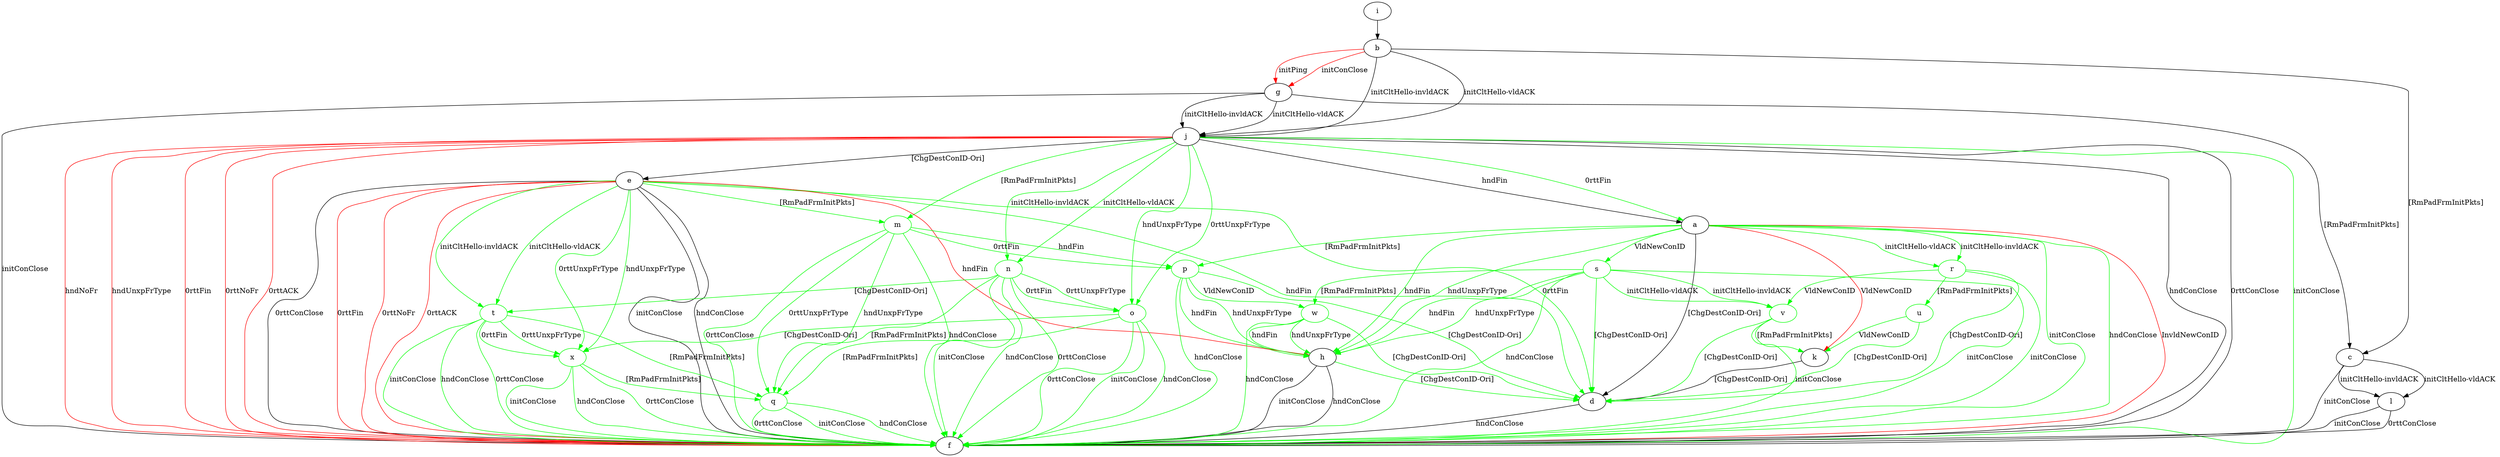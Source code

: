 digraph "" {
	a -> d	[key=0,
		label="[ChgDestConID-Ori] "];
	a -> f	[key=0,
		color=green,
		label="initConClose "];
	a -> f	[key=1,
		color=green,
		label="hndConClose "];
	a -> f	[key=2,
		color=red,
		label="InvldNewConID "];
	a -> h	[key=0,
		color=green,
		label="hndFin "];
	a -> h	[key=1,
		color=green,
		label="hndUnxpFrType "];
	a -> k	[key=0,
		color=red,
		label="VldNewConID "];
	p	[color=green];
	a -> p	[key=0,
		color=green,
		label="[RmPadFrmInitPkts] "];
	r	[color=green];
	a -> r	[key=0,
		color=green,
		label="initCltHello-vldACK "];
	a -> r	[key=1,
		color=green,
		label="initCltHello-invldACK "];
	s	[color=green];
	a -> s	[key=0,
		color=green,
		label="VldNewConID "];
	b -> c	[key=0,
		label="[RmPadFrmInitPkts] "];
	b -> g	[key=0,
		color=red,
		label="initPing "];
	b -> g	[key=1,
		color=red,
		label="initConClose "];
	b -> j	[key=0,
		label="initCltHello-vldACK "];
	b -> j	[key=1,
		label="initCltHello-invldACK "];
	c -> f	[key=0,
		label="initConClose "];
	c -> l	[key=0,
		label="initCltHello-vldACK "];
	c -> l	[key=1,
		label="initCltHello-invldACK "];
	d -> f	[key=0,
		label="hndConClose "];
	e -> d	[key=0,
		color=green,
		label="hndFin "];
	e -> d	[key=1,
		color=green,
		label="0rttFin "];
	e -> f	[key=0,
		label="initConClose "];
	e -> f	[key=1,
		label="hndConClose "];
	e -> f	[key=2,
		label="0rttConClose "];
	e -> f	[key=3,
		color=red,
		label="0rttFin "];
	e -> f	[key=4,
		color=red,
		label="0rttNoFr "];
	e -> f	[key=5,
		color=red,
		label="0rttACK "];
	e -> h	[key=0,
		color=red,
		label="hndFin "];
	m	[color=green];
	e -> m	[key=0,
		color=green,
		label="[RmPadFrmInitPkts] "];
	t	[color=green];
	e -> t	[key=0,
		color=green,
		label="initCltHello-vldACK "];
	e -> t	[key=1,
		color=green,
		label="initCltHello-invldACK "];
	x	[color=green];
	e -> x	[key=0,
		color=green,
		label="hndUnxpFrType "];
	e -> x	[key=1,
		color=green,
		label="0rttUnxpFrType "];
	g -> c	[key=0,
		label="[RmPadFrmInitPkts] "];
	g -> f	[key=0,
		label="initConClose "];
	g -> j	[key=0,
		label="initCltHello-vldACK "];
	g -> j	[key=1,
		label="initCltHello-invldACK "];
	h -> d	[key=0,
		color=green,
		label="[ChgDestConID-Ori] "];
	h -> f	[key=0,
		label="initConClose "];
	h -> f	[key=1,
		label="hndConClose "];
	i -> b	[key=0];
	j -> a	[key=0,
		label="hndFin "];
	j -> a	[key=1,
		color=green,
		label="0rttFin "];
	j -> e	[key=0,
		label="[ChgDestConID-Ori] "];
	j -> f	[key=0,
		label="hndConClose "];
	j -> f	[key=1,
		label="0rttConClose "];
	j -> f	[key=2,
		color=green,
		label="initConClose "];
	j -> f	[key=3,
		color=red,
		label="hndNoFr "];
	j -> f	[key=4,
		color=red,
		label="hndUnxpFrType "];
	j -> f	[key=5,
		color=red,
		label="0rttFin "];
	j -> f	[key=6,
		color=red,
		label="0rttNoFr "];
	j -> f	[key=7,
		color=red,
		label="0rttACK "];
	j -> m	[key=0,
		color=green,
		label="[RmPadFrmInitPkts] "];
	n	[color=green];
	j -> n	[key=0,
		color=green,
		label="initCltHello-vldACK "];
	j -> n	[key=1,
		color=green,
		label="initCltHello-invldACK "];
	o	[color=green];
	j -> o	[key=0,
		color=green,
		label="hndUnxpFrType "];
	j -> o	[key=1,
		color=green,
		label="0rttUnxpFrType "];
	k -> d	[key=0,
		label="[ChgDestConID-Ori] "];
	l -> f	[key=0,
		label="initConClose "];
	l -> f	[key=1,
		label="0rttConClose "];
	m -> f	[key=0,
		color=green,
		label="hndConClose "];
	m -> f	[key=1,
		color=green,
		label="0rttConClose "];
	m -> p	[key=0,
		color=green,
		label="hndFin "];
	m -> p	[key=1,
		color=green,
		label="0rttFin "];
	q	[color=green];
	m -> q	[key=0,
		color=green,
		label="hndUnxpFrType "];
	m -> q	[key=1,
		color=green,
		label="0rttUnxpFrType "];
	n -> f	[key=0,
		color=green,
		label="initConClose "];
	n -> f	[key=1,
		color=green,
		label="hndConClose "];
	n -> f	[key=2,
		color=green,
		label="0rttConClose "];
	n -> o	[key=0,
		color=green,
		label="0rttFin "];
	n -> o	[key=1,
		color=green,
		label="0rttUnxpFrType "];
	n -> q	[key=0,
		color=green,
		label="[RmPadFrmInitPkts] "];
	n -> t	[key=0,
		color=green,
		label="[ChgDestConID-Ori] "];
	o -> f	[key=0,
		color=green,
		label="initConClose "];
	o -> f	[key=1,
		color=green,
		label="hndConClose "];
	o -> f	[key=2,
		color=green,
		label="0rttConClose "];
	o -> q	[key=0,
		color=green,
		label="[RmPadFrmInitPkts] "];
	o -> x	[key=0,
		color=green,
		label="[ChgDestConID-Ori] "];
	p -> d	[key=0,
		color=green,
		label="[ChgDestConID-Ori] "];
	p -> f	[key=0,
		color=green,
		label="hndConClose "];
	p -> h	[key=0,
		color=green,
		label="hndFin "];
	p -> h	[key=1,
		color=green,
		label="hndUnxpFrType "];
	w	[color=green];
	p -> w	[key=0,
		color=green,
		label="VldNewConID "];
	q -> f	[key=0,
		color=green,
		label="initConClose "];
	q -> f	[key=1,
		color=green,
		label="hndConClose "];
	q -> f	[key=2,
		color=green,
		label="0rttConClose "];
	r -> d	[key=0,
		color=green,
		label="[ChgDestConID-Ori] "];
	r -> f	[key=0,
		color=green,
		label="initConClose "];
	u	[color=green];
	r -> u	[key=0,
		color=green,
		label="[RmPadFrmInitPkts] "];
	v	[color=green];
	r -> v	[key=0,
		color=green,
		label="VldNewConID "];
	s -> d	[key=0,
		color=green,
		label="[ChgDestConID-Ori] "];
	s -> f	[key=0,
		color=green,
		label="initConClose "];
	s -> f	[key=1,
		color=green,
		label="hndConClose "];
	s -> h	[key=0,
		color=green,
		label="hndFin "];
	s -> h	[key=1,
		color=green,
		label="hndUnxpFrType "];
	s -> v	[key=0,
		color=green,
		label="initCltHello-vldACK "];
	s -> v	[key=1,
		color=green,
		label="initCltHello-invldACK "];
	s -> w	[key=0,
		color=green,
		label="[RmPadFrmInitPkts] "];
	t -> f	[key=0,
		color=green,
		label="initConClose "];
	t -> f	[key=1,
		color=green,
		label="hndConClose "];
	t -> f	[key=2,
		color=green,
		label="0rttConClose "];
	t -> q	[key=0,
		color=green,
		label="[RmPadFrmInitPkts] "];
	t -> x	[key=0,
		color=green,
		label="0rttFin "];
	t -> x	[key=1,
		color=green,
		label="0rttUnxpFrType "];
	u -> d	[key=0,
		color=green,
		label="[ChgDestConID-Ori] "];
	u -> k	[key=0,
		color=green,
		label="VldNewConID "];
	v -> d	[key=0,
		color=green,
		label="[ChgDestConID-Ori] "];
	v -> f	[key=0,
		color=green,
		label="initConClose "];
	v -> k	[key=0,
		color=green,
		label="[RmPadFrmInitPkts] "];
	w -> d	[key=0,
		color=green,
		label="[ChgDestConID-Ori] "];
	w -> f	[key=0,
		color=green,
		label="hndConClose "];
	w -> h	[key=0,
		color=green,
		label="hndFin "];
	w -> h	[key=1,
		color=green,
		label="hndUnxpFrType "];
	x -> f	[key=0,
		color=green,
		label="initConClose "];
	x -> f	[key=1,
		color=green,
		label="hndConClose "];
	x -> f	[key=2,
		color=green,
		label="0rttConClose "];
	x -> q	[key=0,
		color=green,
		label="[RmPadFrmInitPkts] "];
}
